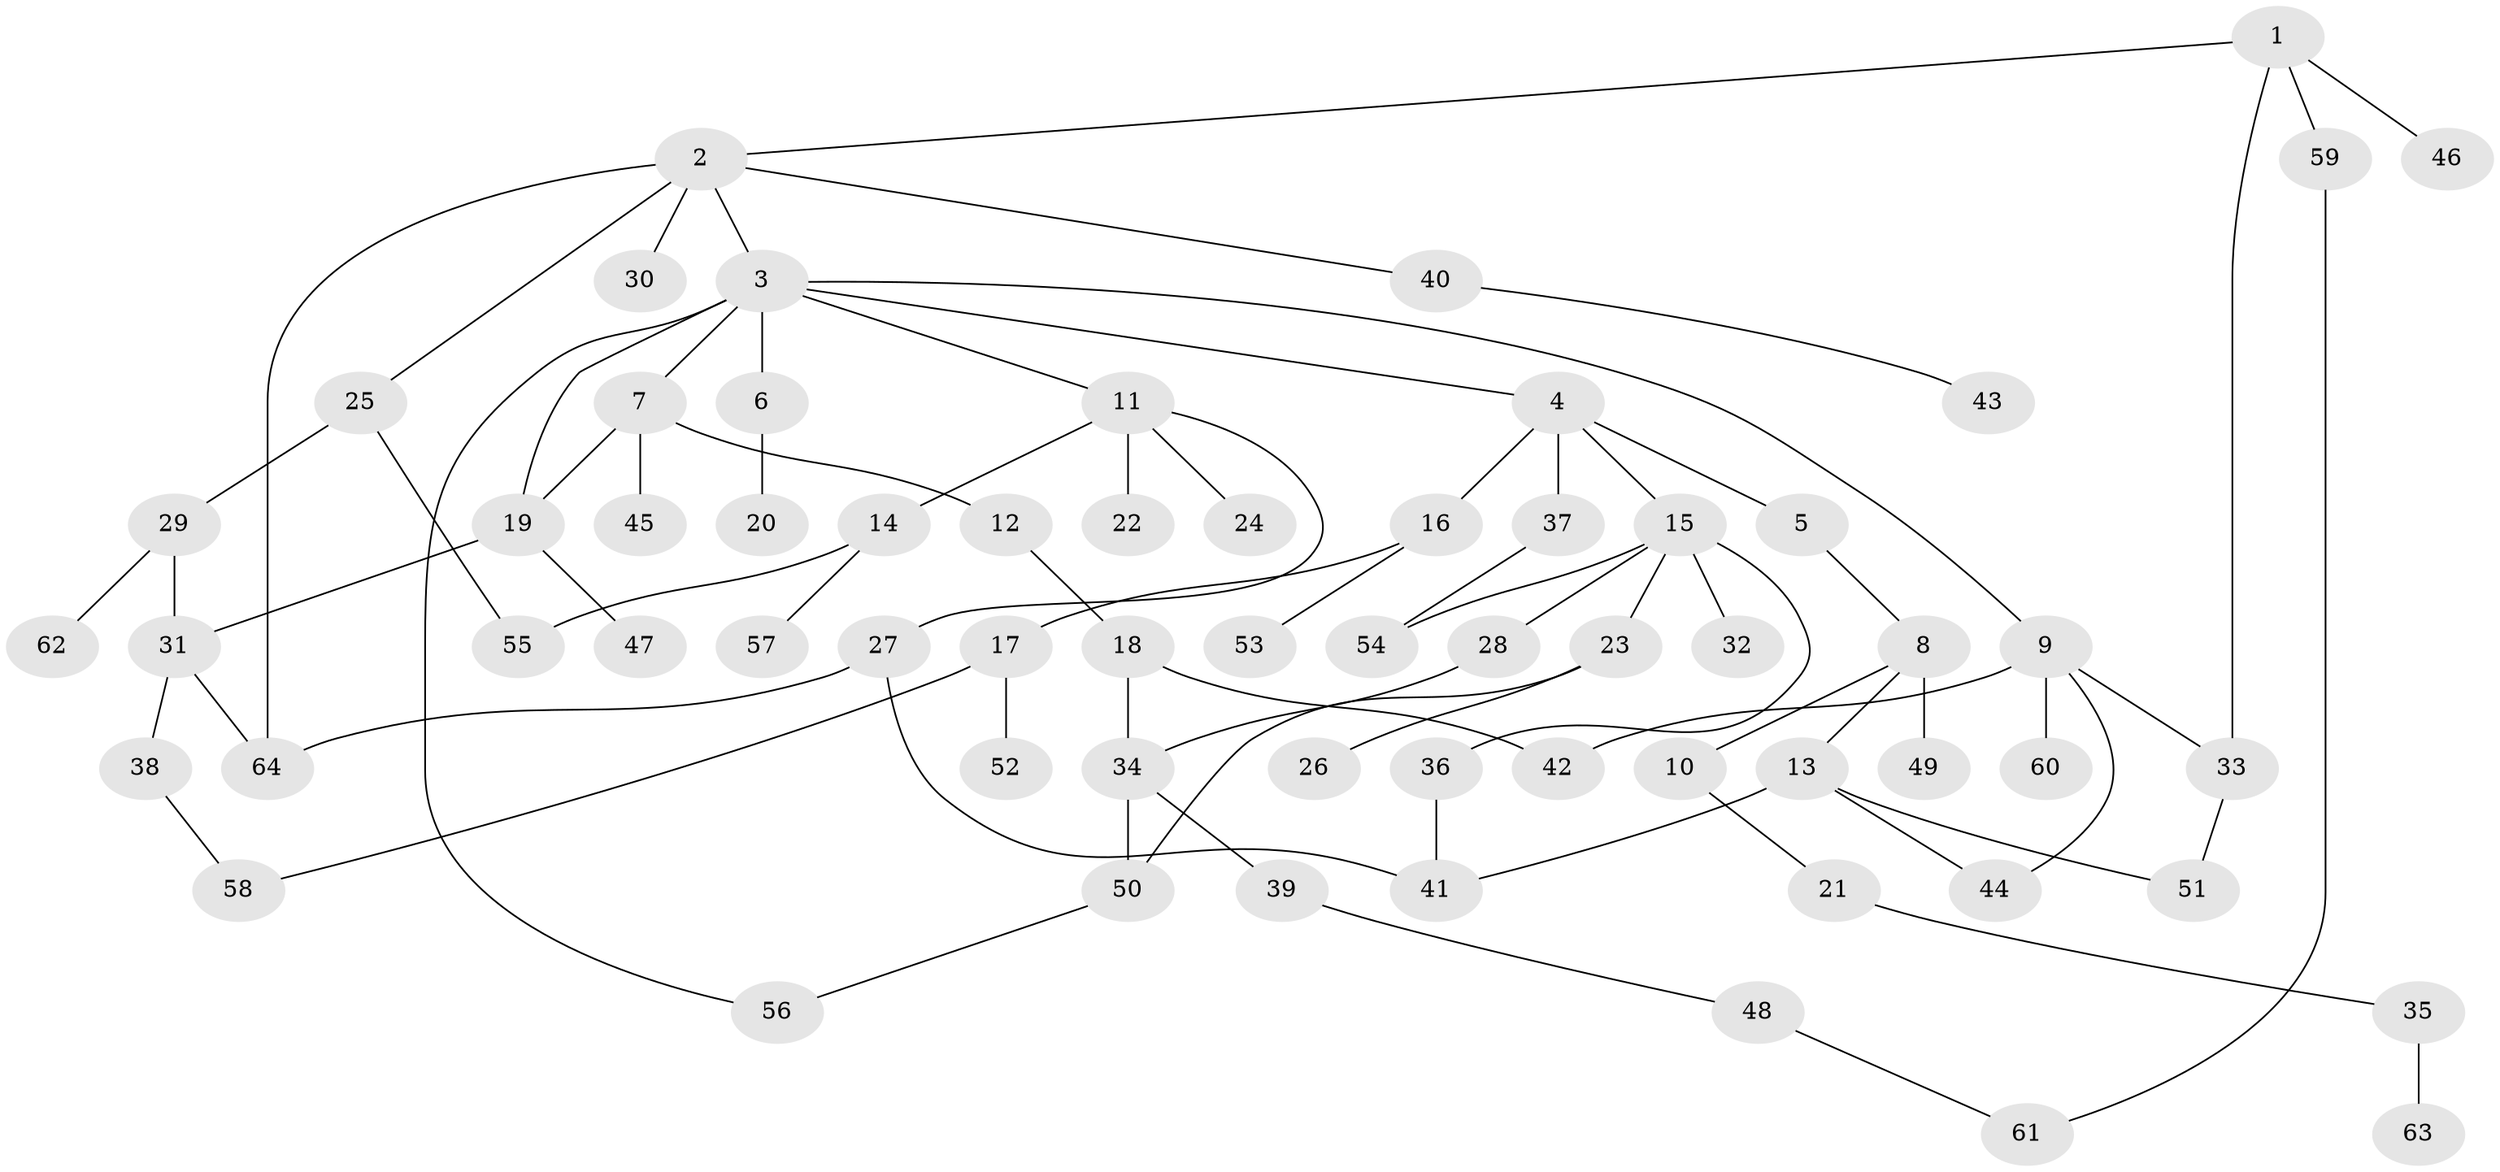 // Generated by graph-tools (version 1.1) at 2025/34/03/09/25 02:34:27]
// undirected, 64 vertices, 80 edges
graph export_dot {
graph [start="1"]
  node [color=gray90,style=filled];
  1;
  2;
  3;
  4;
  5;
  6;
  7;
  8;
  9;
  10;
  11;
  12;
  13;
  14;
  15;
  16;
  17;
  18;
  19;
  20;
  21;
  22;
  23;
  24;
  25;
  26;
  27;
  28;
  29;
  30;
  31;
  32;
  33;
  34;
  35;
  36;
  37;
  38;
  39;
  40;
  41;
  42;
  43;
  44;
  45;
  46;
  47;
  48;
  49;
  50;
  51;
  52;
  53;
  54;
  55;
  56;
  57;
  58;
  59;
  60;
  61;
  62;
  63;
  64;
  1 -- 2;
  1 -- 46;
  1 -- 59;
  1 -- 33;
  2 -- 3;
  2 -- 25;
  2 -- 30;
  2 -- 40;
  2 -- 64;
  3 -- 4;
  3 -- 6;
  3 -- 7;
  3 -- 9;
  3 -- 11;
  3 -- 19;
  3 -- 56;
  4 -- 5;
  4 -- 15;
  4 -- 16;
  4 -- 37;
  5 -- 8;
  6 -- 20;
  7 -- 12;
  7 -- 45;
  7 -- 19;
  8 -- 10;
  8 -- 13;
  8 -- 49;
  9 -- 33;
  9 -- 60;
  9 -- 44;
  9 -- 42;
  10 -- 21;
  11 -- 14;
  11 -- 22;
  11 -- 24;
  11 -- 27;
  12 -- 18;
  13 -- 44;
  13 -- 51;
  13 -- 41;
  14 -- 57;
  14 -- 55;
  15 -- 23;
  15 -- 28;
  15 -- 32;
  15 -- 36;
  15 -- 54;
  16 -- 17;
  16 -- 53;
  17 -- 52;
  17 -- 58;
  18 -- 34;
  18 -- 42;
  19 -- 31;
  19 -- 47;
  21 -- 35;
  23 -- 26;
  23 -- 50;
  25 -- 29;
  25 -- 55;
  27 -- 64;
  27 -- 41;
  28 -- 34;
  29 -- 62;
  29 -- 31;
  31 -- 38;
  31 -- 64;
  33 -- 51;
  34 -- 39;
  34 -- 50;
  35 -- 63;
  36 -- 41;
  37 -- 54;
  38 -- 58;
  39 -- 48;
  40 -- 43;
  48 -- 61;
  50 -- 56;
  59 -- 61;
}
